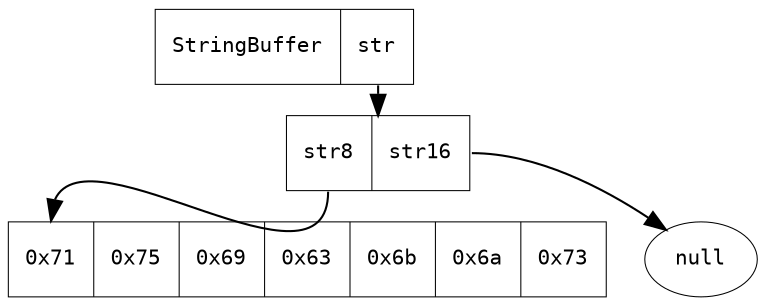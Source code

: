 digraph {
	compound=true
	fontname="Inconsolata, Consolas"
	fontsize=10
	margin="0,0"
	ranksep=0.2
	penwidth=0.5
	graph [
		rankdir = "TB"
	];
	node [fontname="Inconsolata, Consolas", fontsize=10, penwidth=0.5]
	edge [fontname="Inconsolata, Consolas", fontsize=10]

    StringBuffer [label="StringBuffer | <f1>str",
                    shape="record"];

    parseState [
        label="<f0> str8|<f1> str16",
        shape="record"
    ];
    "StringBuffer":f1 -> parseState;
    		
    atom_array [
    label="<f0>0x71|<f1>0x75|<f2>0x69|<f3>0x63|<f5>0x6b|<f6>0x6a|<f7>0x73", 
    shape="record"
    ];

    "parseState":f0->"atom_array":f0;
    "parseState":f1->"null"
      
    edge [arrowhead=vee]
}
